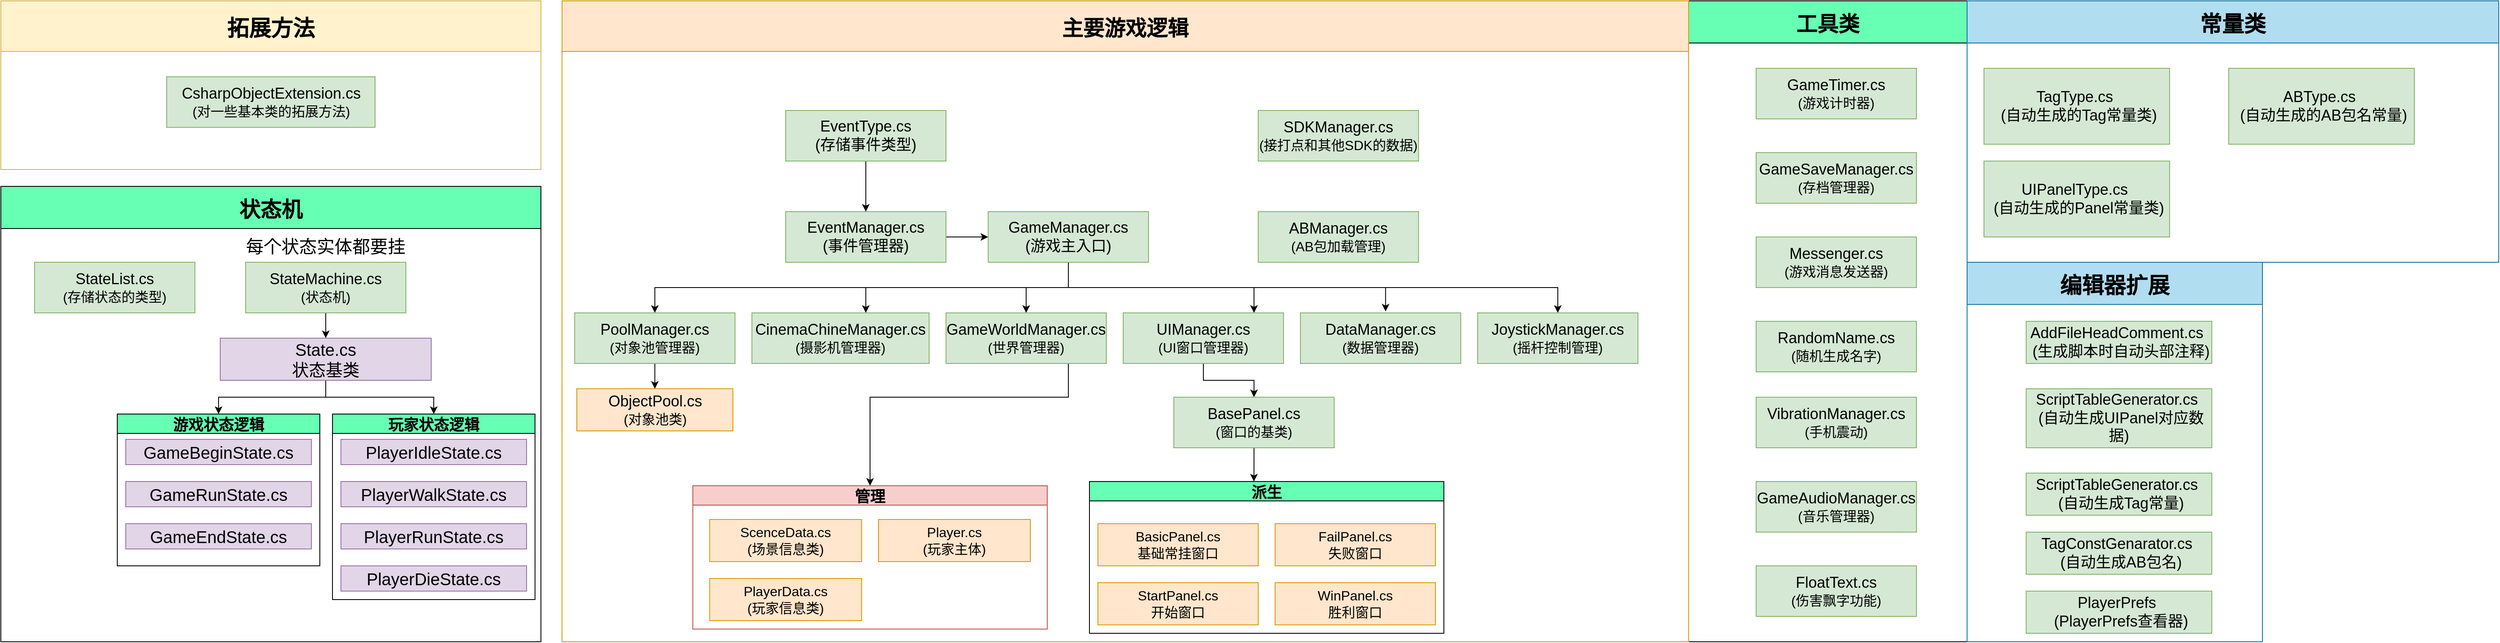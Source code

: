 <mxfile version="17.4.0" type="device"><diagram id="PD58x6nu1lP34aBe0kV5" name="Page-1"><mxGraphModel dx="2881" dy="2189" grid="1" gridSize="10" guides="1" tooltips="1" connect="1" arrows="1" fold="1" page="1" pageScale="1" pageWidth="850" pageHeight="1100" math="0" shadow="0"><root><mxCell id="0"/><mxCell id="1" parent="0"/><mxCell id="rafkfWrMTblT3VU8hLfe-6" style="edgeStyle=orthogonalEdgeStyle;rounded=0;orthogonalLoop=1;jettySize=auto;html=1;entryX=0.5;entryY=0;entryDx=0;entryDy=0;" parent="1" source="rafkfWrMTblT3VU8hLfe-1" target="rafkfWrMTblT3VU8hLfe-3" edge="1"><mxGeometry relative="1" as="geometry"/></mxCell><mxCell id="rafkfWrMTblT3VU8hLfe-7" style="edgeStyle=orthogonalEdgeStyle;rounded=0;orthogonalLoop=1;jettySize=auto;html=1;" parent="1" source="rafkfWrMTblT3VU8hLfe-1" target="rafkfWrMTblT3VU8hLfe-5" edge="1"><mxGeometry relative="1" as="geometry"><Array as="points"><mxPoint x="455" y="130"/><mxPoint x="215" y="130"/></Array></mxGeometry></mxCell><mxCell id="rafkfWrMTblT3VU8hLfe-12" style="edgeStyle=orthogonalEdgeStyle;rounded=0;orthogonalLoop=1;jettySize=auto;html=1;" parent="1" source="rafkfWrMTblT3VU8hLfe-1" target="rafkfWrMTblT3VU8hLfe-11" edge="1"><mxGeometry relative="1" as="geometry"><Array as="points"><mxPoint x="455" y="130"/><mxPoint x="675" y="130"/></Array></mxGeometry></mxCell><mxCell id="rafkfWrMTblT3VU8hLfe-14" style="edgeStyle=orthogonalEdgeStyle;rounded=0;orthogonalLoop=1;jettySize=auto;html=1;" parent="1" source="rafkfWrMTblT3VU8hLfe-1" target="rafkfWrMTblT3VU8hLfe-13" edge="1"><mxGeometry relative="1" as="geometry"><Array as="points"><mxPoint x="455" y="130"/><mxPoint x="-35" y="130"/></Array></mxGeometry></mxCell><mxCell id="IiY8WgHdZZpR-RD5K51J-9" style="edgeStyle=orthogonalEdgeStyle;rounded=0;orthogonalLoop=1;jettySize=auto;html=1;entryX=0.531;entryY=-0.028;entryDx=0;entryDy=0;entryPerimeter=0;" edge="1" parent="1" source="rafkfWrMTblT3VU8hLfe-1" target="rafkfWrMTblT3VU8hLfe-15"><mxGeometry relative="1" as="geometry"><Array as="points"><mxPoint x="455" y="130"/><mxPoint x="831" y="130"/></Array></mxGeometry></mxCell><mxCell id="IiY8WgHdZZpR-RD5K51J-11" style="edgeStyle=orthogonalEdgeStyle;rounded=0;orthogonalLoop=1;jettySize=auto;html=1;exitX=0.5;exitY=1;exitDx=0;exitDy=0;" edge="1" parent="1" source="rafkfWrMTblT3VU8hLfe-1" target="IiY8WgHdZZpR-RD5K51J-4"><mxGeometry relative="1" as="geometry"/></mxCell><mxCell id="rafkfWrMTblT3VU8hLfe-1" value="&lt;font style=&quot;font-size: 18px&quot;&gt;GameManager.cs&lt;br&gt;(游戏主入口)&lt;/font&gt;" style="rounded=0;whiteSpace=wrap;html=1;fillColor=#d5e8d4;strokeColor=#82b366;" parent="1" vertex="1"><mxGeometry x="360" y="40" width="190" height="60" as="geometry"/></mxCell><mxCell id="rafkfWrMTblT3VU8hLfe-65" style="edgeStyle=orthogonalEdgeStyle;rounded=0;orthogonalLoop=1;jettySize=auto;html=1;entryX=0.5;entryY=0;entryDx=0;entryDy=0;" parent="1" source="rafkfWrMTblT3VU8hLfe-3" target="rafkfWrMTblT3VU8hLfe-63" edge="1"><mxGeometry relative="1" as="geometry"><Array as="points"><mxPoint x="455" y="260"/><mxPoint x="220" y="260"/></Array></mxGeometry></mxCell><mxCell id="rafkfWrMTblT3VU8hLfe-9" style="edgeStyle=orthogonalEdgeStyle;rounded=0;orthogonalLoop=1;jettySize=auto;html=1;entryX=0;entryY=0.5;entryDx=0;entryDy=0;" parent="1" source="rafkfWrMTblT3VU8hLfe-8" target="rafkfWrMTblT3VU8hLfe-1" edge="1"><mxGeometry relative="1" as="geometry"/></mxCell><mxCell id="rafkfWrMTblT3VU8hLfe-8" value="&lt;font style=&quot;font-size: 18px&quot;&gt;EventManager.cs&lt;br&gt;(事件管理器)&lt;/font&gt;" style="rounded=0;whiteSpace=wrap;html=1;fillColor=#d5e8d4;strokeColor=#82b366;" parent="1" vertex="1"><mxGeometry x="120" y="40" width="190" height="60" as="geometry"/></mxCell><mxCell id="rafkfWrMTblT3VU8hLfe-52" style="edgeStyle=orthogonalEdgeStyle;rounded=0;orthogonalLoop=1;jettySize=auto;html=1;entryX=0.5;entryY=0;entryDx=0;entryDy=0;" parent="1" source="rafkfWrMTblT3VU8hLfe-11" target="rafkfWrMTblT3VU8hLfe-51" edge="1"><mxGeometry relative="1" as="geometry"/></mxCell><mxCell id="rafkfWrMTblT3VU8hLfe-95" style="edgeStyle=orthogonalEdgeStyle;rounded=0;orthogonalLoop=1;jettySize=auto;html=1;entryX=0.5;entryY=0;entryDx=0;entryDy=0;fontSize=25;" parent="1" source="rafkfWrMTblT3VU8hLfe-13" target="rafkfWrMTblT3VU8hLfe-94" edge="1"><mxGeometry relative="1" as="geometry"/></mxCell><mxCell id="rafkfWrMTblT3VU8hLfe-13" value="&lt;span style=&quot;font-size: 18px&quot;&gt;PoolManager.cs&lt;br&gt;&lt;/span&gt;&lt;font size=&quot;3&quot;&gt;(对象池管理器)&lt;/font&gt;" style="rounded=0;whiteSpace=wrap;html=1;fillColor=#d5e8d4;strokeColor=#82b366;" parent="1" vertex="1"><mxGeometry x="-130" y="160" width="190" height="60" as="geometry"/></mxCell><mxCell id="rafkfWrMTblT3VU8hLfe-83" style="edgeStyle=orthogonalEdgeStyle;rounded=0;orthogonalLoop=1;jettySize=auto;html=1;entryX=0.5;entryY=0;entryDx=0;entryDy=0;fontSize=14;" parent="1" source="rafkfWrMTblT3VU8hLfe-29" target="rafkfWrMTblT3VU8hLfe-80" edge="1"><mxGeometry relative="1" as="geometry"/></mxCell><mxCell id="rafkfWrMTblT3VU8hLfe-29" value="&lt;span style=&quot;font-size: 18px&quot;&gt;StateMachine.cs&lt;/span&gt;&lt;br&gt;&lt;font size=&quot;3&quot;&gt;(状态机)&lt;/font&gt;" style="rounded=0;whiteSpace=wrap;html=1;fillColor=#d5e8d4;strokeColor=#82b366;" parent="1" vertex="1"><mxGeometry x="-520" y="100" width="190" height="60" as="geometry"/></mxCell><mxCell id="rafkfWrMTblT3VU8hLfe-67" style="edgeStyle=orthogonalEdgeStyle;rounded=0;orthogonalLoop=1;jettySize=auto;html=1;entryX=0.464;entryY=0;entryDx=0;entryDy=0;entryPerimeter=0;" parent="1" source="rafkfWrMTblT3VU8hLfe-51" target="rafkfWrMTblT3VU8hLfe-66" edge="1"><mxGeometry relative="1" as="geometry"/></mxCell><mxCell id="rafkfWrMTblT3VU8hLfe-51" value="&lt;span style=&quot;font-size: 18px&quot;&gt;BasePanel.cs&lt;br&gt;&lt;/span&gt;&lt;font size=&quot;3&quot;&gt;(窗口的基类)&lt;/font&gt;" style="rounded=0;whiteSpace=wrap;html=1;fillColor=#d5e8d4;strokeColor=#82b366;" parent="1" vertex="1"><mxGeometry x="580" y="260" width="190" height="60" as="geometry"/></mxCell><mxCell id="rafkfWrMTblT3VU8hLfe-63" value="管理" style="swimlane;swimlaneLine=1;rounded=0;shadow=0;glass=0;sketch=0;fillColor=#f8cecc;strokeColor=#b85450;startSize=23;fontSize=18;" parent="1" vertex="1"><mxGeometry x="10" y="365" width="420" height="170" as="geometry"><mxRectangle x="10" y="365" width="130" height="23" as="alternateBounds"/></mxGeometry></mxCell><mxCell id="rafkfWrMTblT3VU8hLfe-56" value="&lt;font style=&quot;font-size: 16px&quot;&gt;Player.cs&lt;br&gt;(玩家主体)&lt;/font&gt;" style="rounded=0;whiteSpace=wrap;html=1;fillColor=#ffe6cc;strokeColor=#d79b00;" parent="rafkfWrMTblT3VU8hLfe-63" vertex="1"><mxGeometry x="220" y="40" width="180" height="50" as="geometry"/></mxCell><mxCell id="rafkfWrMTblT3VU8hLfe-55" value="&lt;font style=&quot;font-size: 16px&quot;&gt;ScenceData.cs&lt;br&gt;(场景信息类)&lt;/font&gt;" style="rounded=0;whiteSpace=wrap;html=1;fillColor=#ffe6cc;strokeColor=#d79b00;" parent="rafkfWrMTblT3VU8hLfe-63" vertex="1"><mxGeometry x="20" y="40" width="180" height="50" as="geometry"/></mxCell><mxCell id="rafkfWrMTblT3VU8hLfe-57" value="&lt;font style=&quot;font-size: 16px&quot;&gt;PlayerData.cs&lt;br&gt;(玩家信息类)&lt;/font&gt;" style="rounded=0;whiteSpace=wrap;html=1;fillColor=#ffe6cc;strokeColor=#d79b00;" parent="rafkfWrMTblT3VU8hLfe-63" vertex="1"><mxGeometry x="20" y="110" width="180" height="50" as="geometry"/></mxCell><mxCell id="rafkfWrMTblT3VU8hLfe-66" value="派生" style="swimlane;rounded=0;shadow=0;glass=0;sketch=0;fillColor=#66FFB3;gradientColor=none;fontSize=18;" parent="1" vertex="1"><mxGeometry x="480" y="360" width="420" height="180" as="geometry"><mxRectangle x="480" y="360" width="60" height="23" as="alternateBounds"/></mxGeometry></mxCell><mxCell id="rafkfWrMTblT3VU8hLfe-19" value="&lt;span style=&quot;font-size: 16px&quot;&gt;BasicPanel.cs&lt;br&gt;基础常挂窗口&lt;br&gt;&lt;/span&gt;" style="rounded=0;whiteSpace=wrap;html=1;fillColor=#ffe6cc;strokeColor=#d79b00;" parent="rafkfWrMTblT3VU8hLfe-66" vertex="1"><mxGeometry x="10" y="50" width="190" height="50" as="geometry"/></mxCell><mxCell id="rafkfWrMTblT3VU8hLfe-20" value="&lt;span style=&quot;font-size: 16px&quot;&gt;StartPanel.cs&lt;br&gt;开始窗口&lt;br&gt;&lt;/span&gt;" style="rounded=0;whiteSpace=wrap;html=1;fillColor=#ffe6cc;strokeColor=#d79b00;" parent="rafkfWrMTblT3VU8hLfe-66" vertex="1"><mxGeometry x="10" y="120" width="190" height="50" as="geometry"/></mxCell><mxCell id="rafkfWrMTblT3VU8hLfe-17" value="&lt;span style=&quot;font-size: 16px&quot;&gt;WinPanel.cs&lt;br&gt;胜利窗口&lt;br&gt;&lt;/span&gt;" style="rounded=0;whiteSpace=wrap;html=1;fillColor=#ffe6cc;strokeColor=#d79b00;" parent="rafkfWrMTblT3VU8hLfe-66" vertex="1"><mxGeometry x="220" y="120" width="190" height="50" as="geometry"/></mxCell><mxCell id="rafkfWrMTblT3VU8hLfe-18" value="&lt;span style=&quot;font-size: 16px&quot;&gt;FailPanel.cs&lt;br&gt;失败窗口&lt;br&gt;&lt;/span&gt;" style="rounded=0;whiteSpace=wrap;html=1;fillColor=#ffe6cc;strokeColor=#d79b00;" parent="rafkfWrMTblT3VU8hLfe-66" vertex="1"><mxGeometry x="220" y="50" width="190" height="50" as="geometry"/></mxCell><mxCell id="rafkfWrMTblT3VU8hLfe-70" style="edgeStyle=orthogonalEdgeStyle;rounded=0;orthogonalLoop=1;jettySize=auto;html=1;" parent="1" source="rafkfWrMTblT3VU8hLfe-69" target="rafkfWrMTblT3VU8hLfe-8" edge="1"><mxGeometry relative="1" as="geometry"/></mxCell><mxCell id="rafkfWrMTblT3VU8hLfe-69" value="&lt;font style=&quot;font-size: 18px&quot;&gt;EventType.cs&lt;br&gt;(存储事件类型)&lt;/font&gt;" style="rounded=0;whiteSpace=wrap;html=1;fillColor=#d5e8d4;strokeColor=#82b366;" parent="1" vertex="1"><mxGeometry x="120" y="-80" width="190" height="60" as="geometry"/></mxCell><mxCell id="rafkfWrMTblT3VU8hLfe-71" value="游戏状态逻辑" style="swimlane;rounded=0;shadow=0;glass=0;sketch=0;fillColor=#66FFB3;gradientColor=none;fontSize=18;" parent="1" vertex="1"><mxGeometry x="-672" y="280" width="240" height="180" as="geometry"/></mxCell><mxCell id="rafkfWrMTblT3VU8hLfe-37" value="&lt;font style=&quot;font-size: 20px&quot;&gt;GameBeginState.cs&lt;/font&gt;" style="text;html=1;strokeColor=#9673a6;fillColor=#e1d5e7;align=center;verticalAlign=middle;whiteSpace=wrap;rounded=0;" parent="rafkfWrMTblT3VU8hLfe-71" vertex="1"><mxGeometry x="10" y="30" width="220" height="30" as="geometry"/></mxCell><mxCell id="rafkfWrMTblT3VU8hLfe-36" value="&lt;font style=&quot;font-size: 20px&quot;&gt;GameRunState.cs&lt;/font&gt;" style="text;html=1;strokeColor=#9673a6;fillColor=#e1d5e7;align=center;verticalAlign=middle;whiteSpace=wrap;rounded=0;" parent="rafkfWrMTblT3VU8hLfe-71" vertex="1"><mxGeometry x="10" y="80" width="220" height="30" as="geometry"/></mxCell><mxCell id="rafkfWrMTblT3VU8hLfe-38" value="&lt;font style=&quot;font-size: 20px&quot;&gt;GameEndState.cs&lt;/font&gt;" style="text;html=1;strokeColor=#9673a6;fillColor=#e1d5e7;align=center;verticalAlign=middle;whiteSpace=wrap;rounded=0;" parent="rafkfWrMTblT3VU8hLfe-71" vertex="1"><mxGeometry x="10" y="130" width="220" height="30" as="geometry"/></mxCell><mxCell id="rafkfWrMTblT3VU8hLfe-73" value="玩家状态逻辑" style="swimlane;rounded=0;shadow=0;glass=0;sketch=0;fontSize=18;fillColor=#66FFB3;gradientColor=none;" parent="1" vertex="1"><mxGeometry x="-417" y="280" width="240" height="220" as="geometry"><mxRectangle x="-417" y="280" width="120" height="23" as="alternateBounds"/></mxGeometry></mxCell><mxCell id="rafkfWrMTblT3VU8hLfe-33" value="&lt;font style=&quot;font-size: 20px&quot;&gt;PlayerIdleState.cs&lt;/font&gt;" style="text;html=1;strokeColor=#9673a6;fillColor=#e1d5e7;align=center;verticalAlign=middle;whiteSpace=wrap;rounded=0;" parent="rafkfWrMTblT3VU8hLfe-73" vertex="1"><mxGeometry x="10" y="30" width="220" height="30" as="geometry"/></mxCell><mxCell id="rafkfWrMTblT3VU8hLfe-34" value="&lt;font style=&quot;font-size: 20px&quot;&gt;PlayerRunState.cs&lt;/font&gt;" style="text;html=1;strokeColor=#9673a6;fillColor=#e1d5e7;align=center;verticalAlign=middle;whiteSpace=wrap;rounded=0;" parent="rafkfWrMTblT3VU8hLfe-73" vertex="1"><mxGeometry x="10" y="130" width="220" height="30" as="geometry"/></mxCell><mxCell id="rafkfWrMTblT3VU8hLfe-32" value="&lt;font style=&quot;font-size: 20px&quot;&gt;PlayerWalkState.cs&lt;/font&gt;" style="text;html=1;strokeColor=#9673a6;fillColor=#e1d5e7;align=center;verticalAlign=middle;whiteSpace=wrap;rounded=0;" parent="rafkfWrMTblT3VU8hLfe-73" vertex="1"><mxGeometry x="10" y="80" width="220" height="30" as="geometry"/></mxCell><mxCell id="rafkfWrMTblT3VU8hLfe-31" value="&lt;font style=&quot;font-size: 20px&quot;&gt;PlayerDieState.cs&lt;/font&gt;" style="text;html=1;strokeColor=#9673a6;fillColor=#e1d5e7;align=center;verticalAlign=middle;whiteSpace=wrap;rounded=0;" parent="rafkfWrMTblT3VU8hLfe-73" vertex="1"><mxGeometry x="10" y="180" width="220" height="30" as="geometry"/></mxCell><mxCell id="rafkfWrMTblT3VU8hLfe-81" style="edgeStyle=orthogonalEdgeStyle;rounded=0;orthogonalLoop=1;jettySize=auto;html=1;entryX=0.5;entryY=0;entryDx=0;entryDy=0;fontSize=14;" parent="1" source="rafkfWrMTblT3VU8hLfe-80" target="rafkfWrMTblT3VU8hLfe-71" edge="1"><mxGeometry relative="1" as="geometry"><Array as="points"><mxPoint x="-425" y="260"/><mxPoint x="-552" y="260"/></Array></mxGeometry></mxCell><mxCell id="rafkfWrMTblT3VU8hLfe-82" style="edgeStyle=orthogonalEdgeStyle;rounded=0;orthogonalLoop=1;jettySize=auto;html=1;fontSize=14;" parent="1" source="rafkfWrMTblT3VU8hLfe-80" target="rafkfWrMTblT3VU8hLfe-73" edge="1"><mxGeometry relative="1" as="geometry"><Array as="points"><mxPoint x="-425" y="260"/><mxPoint x="-297" y="260"/></Array></mxGeometry></mxCell><mxCell id="rafkfWrMTblT3VU8hLfe-80" value="&lt;font style=&quot;font-size: 20px&quot;&gt;State.cs&lt;br&gt;状态基类&lt;br&gt;&lt;/font&gt;" style="text;html=1;strokeColor=#9673a6;fillColor=#e1d5e7;align=center;verticalAlign=middle;whiteSpace=wrap;rounded=0;" parent="1" vertex="1"><mxGeometry x="-550" y="190" width="250" height="50" as="geometry"/></mxCell><mxCell id="rafkfWrMTblT3VU8hLfe-84" value="&lt;span style=&quot;font-size: 18px&quot;&gt;StateList.cs&lt;/span&gt;&lt;br&gt;&lt;font size=&quot;3&quot;&gt;(存储状态的类型)&lt;/font&gt;" style="rounded=0;whiteSpace=wrap;html=1;fillColor=#d5e8d4;strokeColor=#82b366;" parent="1" vertex="1"><mxGeometry x="-770" y="100" width="190" height="60" as="geometry"/></mxCell><mxCell id="rafkfWrMTblT3VU8hLfe-85" value="状态机" style="swimlane;rounded=0;shadow=0;glass=0;sketch=0;fontSize=25;fillColor=#66FFB3;gradientColor=none;startSize=50;" parent="1" vertex="1"><mxGeometry x="-810" y="10" width="640" height="540" as="geometry"/></mxCell><mxCell id="rafkfWrMTblT3VU8hLfe-78" value="&lt;font style=&quot;font-size: 21px&quot;&gt;每个状态实体都要挂&lt;/font&gt;" style="text;html=1;strokeColor=none;fillColor=none;align=center;verticalAlign=middle;whiteSpace=wrap;rounded=0;shadow=0;glass=0;sketch=0;fontSize=14;" parent="rafkfWrMTblT3VU8hLfe-85" vertex="1"><mxGeometry x="275" y="50" width="220" height="42.5" as="geometry"/></mxCell><mxCell id="rafkfWrMTblT3VU8hLfe-90" value="工具类" style="swimlane;rounded=0;shadow=0;glass=0;sketch=0;fontSize=25;fillColor=#66FFB3;gradientColor=none;startSize=50;" parent="1" vertex="1"><mxGeometry x="1190" y="-210" width="330" height="760" as="geometry"><mxRectangle x="1070" y="-20" width="110" height="50" as="alternateBounds"/></mxGeometry></mxCell><mxCell id="rafkfWrMTblT3VU8hLfe-21" value="&lt;span style=&quot;font-size: 18px&quot;&gt;GameSaveManager.cs&lt;br&gt;&lt;/span&gt;&lt;font size=&quot;3&quot;&gt;(存档管理器)&lt;/font&gt;" style="rounded=0;whiteSpace=wrap;html=1;fillColor=#d5e8d4;strokeColor=#82b366;" parent="rafkfWrMTblT3VU8hLfe-90" vertex="1"><mxGeometry x="80" y="180" width="190" height="60" as="geometry"/></mxCell><mxCell id="rafkfWrMTblT3VU8hLfe-47" value="&lt;span style=&quot;font-size: 18px&quot;&gt;GameTimer.cs&lt;br&gt;&lt;/span&gt;&lt;font size=&quot;3&quot;&gt;(游戏计时器)&lt;/font&gt;" style="rounded=0;whiteSpace=wrap;html=1;fillColor=#d5e8d4;strokeColor=#82b366;" parent="rafkfWrMTblT3VU8hLfe-90" vertex="1"><mxGeometry x="80" y="80" width="190" height="60" as="geometry"/></mxCell><mxCell id="rafkfWrMTblT3VU8hLfe-48" value="&lt;span style=&quot;font-size: 18px&quot;&gt;Messenger.cs&lt;br&gt;&lt;/span&gt;&lt;font size=&quot;3&quot;&gt;(游戏消息发送器)&lt;/font&gt;" style="rounded=0;whiteSpace=wrap;html=1;fillColor=#d5e8d4;strokeColor=#82b366;" parent="rafkfWrMTblT3VU8hLfe-90" vertex="1"><mxGeometry x="80" y="280" width="190" height="60" as="geometry"/></mxCell><mxCell id="rafkfWrMTblT3VU8hLfe-49" value="&lt;span style=&quot;font-size: 18px&quot;&gt;RandomName.cs&lt;br&gt;&lt;/span&gt;&lt;font size=&quot;3&quot;&gt;(随机生成名字)&lt;/font&gt;" style="rounded=0;whiteSpace=wrap;html=1;fillColor=#d5e8d4;strokeColor=#82b366;" parent="rafkfWrMTblT3VU8hLfe-90" vertex="1"><mxGeometry x="80" y="380" width="190" height="60" as="geometry"/></mxCell><mxCell id="rafkfWrMTblT3VU8hLfe-68" value="&lt;span style=&quot;font-size: 18px&quot;&gt;VibrationManager.cs&lt;br&gt;&lt;/span&gt;&lt;font size=&quot;3&quot;&gt;(手机震动)&lt;/font&gt;" style="rounded=0;whiteSpace=wrap;html=1;fillColor=#d5e8d4;strokeColor=#82b366;" parent="rafkfWrMTblT3VU8hLfe-90" vertex="1"><mxGeometry x="80" y="470" width="190" height="60" as="geometry"/></mxCell><mxCell id="iKFndYPZVYjT0DaW53Pk-9" value="&lt;span style=&quot;font-size: 18px&quot;&gt;GameAudioManager.cs&lt;br&gt;&lt;/span&gt;&lt;font size=&quot;3&quot;&gt;(音乐管理器)&lt;/font&gt;" style="rounded=0;whiteSpace=wrap;html=1;fillColor=#d5e8d4;strokeColor=#82b366;" parent="rafkfWrMTblT3VU8hLfe-90" vertex="1"><mxGeometry x="80" y="570" width="190" height="60" as="geometry"/></mxCell><mxCell id="IiY8WgHdZZpR-RD5K51J-2" value="&lt;span style=&quot;font-size: 18px&quot;&gt;&lt;font style=&quot;vertical-align: inherit&quot;&gt;&lt;font style=&quot;vertical-align: inherit&quot;&gt;FloatText.cs &lt;/font&gt;&lt;/font&gt;&lt;br&gt;&lt;/span&gt;&lt;font size=&quot;3&quot;&gt;&lt;font style=&quot;vertical-align: inherit&quot;&gt;&lt;font style=&quot;vertical-align: inherit&quot;&gt;(伤害飘字功能)&lt;/font&gt;&lt;/font&gt;&lt;/font&gt;" style="rounded=0;whiteSpace=wrap;html=1;fillColor=#d5e8d4;strokeColor=#82b366;" vertex="1" parent="rafkfWrMTblT3VU8hLfe-90"><mxGeometry x="80" y="670" width="190" height="60" as="geometry"/></mxCell><mxCell id="rafkfWrMTblT3VU8hLfe-91" value="主要游戏逻辑" style="swimlane;rounded=0;shadow=0;glass=0;sketch=0;fontSize=25;fillColor=#ffe6cc;startSize=60;strokeColor=#d79b00;" parent="1" vertex="1"><mxGeometry x="-145" y="-210" width="1335" height="760" as="geometry"/></mxCell><mxCell id="rafkfWrMTblT3VU8hLfe-15" value="&lt;span style=&quot;font-size: 18px&quot;&gt;DataManager.cs&lt;br&gt;&lt;/span&gt;&lt;font size=&quot;3&quot;&gt;(数据管理器)&lt;/font&gt;" style="rounded=0;whiteSpace=wrap;html=1;fillColor=#d5e8d4;strokeColor=#82b366;" parent="rafkfWrMTblT3VU8hLfe-91" vertex="1"><mxGeometry x="875" y="370" width="190" height="60" as="geometry"/></mxCell><mxCell id="rafkfWrMTblT3VU8hLfe-94" value="&lt;span style=&quot;font-size: 18px&quot;&gt;ObjectPool.cs&lt;/span&gt;&lt;br&gt;&lt;font size=&quot;3&quot;&gt;(对象池类)&lt;/font&gt;" style="rounded=0;whiteSpace=wrap;html=1;fillColor=#ffe6cc;strokeColor=#d79b00;" parent="rafkfWrMTblT3VU8hLfe-91" vertex="1"><mxGeometry x="17.5" y="460" width="185" height="50" as="geometry"/></mxCell><mxCell id="IiY8WgHdZZpR-RD5K51J-1" value="&lt;span style=&quot;font-size: 18px&quot;&gt;&lt;font style=&quot;vertical-align: inherit&quot;&gt;&lt;font style=&quot;vertical-align: inherit&quot;&gt;ABManager.cs &lt;/font&gt;&lt;/font&gt;&lt;br&gt;&lt;/span&gt;&lt;font size=&quot;3&quot;&gt;&lt;font style=&quot;vertical-align: inherit&quot;&gt;&lt;font style=&quot;vertical-align: inherit&quot;&gt;(AB包加载管理)&lt;/font&gt;&lt;/font&gt;&lt;/font&gt;" style="rounded=0;whiteSpace=wrap;html=1;fillColor=#d5e8d4;strokeColor=#82b366;" vertex="1" parent="rafkfWrMTblT3VU8hLfe-91"><mxGeometry x="825" y="250" width="190" height="60" as="geometry"/></mxCell><mxCell id="IiY8WgHdZZpR-RD5K51J-3" value="&lt;span style=&quot;font-size: 18px&quot;&gt;&lt;font style=&quot;vertical-align: inherit&quot;&gt;&lt;font style=&quot;vertical-align: inherit&quot;&gt;&lt;font style=&quot;vertical-align: inherit&quot;&gt;&lt;font style=&quot;vertical-align: inherit&quot;&gt;SDKManager.cs &lt;/font&gt;&lt;/font&gt;&lt;/font&gt;&lt;/font&gt;&lt;br&gt;&lt;/span&gt;&lt;font size=&quot;3&quot;&gt;&lt;font style=&quot;vertical-align: inherit&quot;&gt;&lt;font style=&quot;vertical-align: inherit&quot;&gt;&lt;font style=&quot;vertical-align: inherit&quot;&gt;&lt;font style=&quot;vertical-align: inherit&quot;&gt;(接打点和其他SDK的数据)&lt;/font&gt;&lt;/font&gt;&lt;/font&gt;&lt;/font&gt;&lt;/font&gt;" style="rounded=0;whiteSpace=wrap;html=1;fillColor=#d5e8d4;strokeColor=#82b366;" vertex="1" parent="rafkfWrMTblT3VU8hLfe-91"><mxGeometry x="825" y="130" width="190" height="60" as="geometry"/></mxCell><mxCell id="IiY8WgHdZZpR-RD5K51J-4" value="&lt;span style=&quot;font-size: 18px&quot;&gt;&lt;font style=&quot;vertical-align: inherit&quot;&gt;&lt;font style=&quot;vertical-align: inherit&quot;&gt;&lt;font style=&quot;vertical-align: inherit&quot;&gt;&lt;font style=&quot;vertical-align: inherit&quot;&gt;JoystickManager.cs &lt;/font&gt;&lt;/font&gt;&lt;/font&gt;&lt;/font&gt;&lt;br&gt;&lt;/span&gt;&lt;font size=&quot;3&quot;&gt;&lt;font style=&quot;vertical-align: inherit&quot;&gt;&lt;font style=&quot;vertical-align: inherit&quot;&gt;&lt;font style=&quot;vertical-align: inherit&quot;&gt;&lt;font style=&quot;vertical-align: inherit&quot;&gt;(摇杆控制管理)&lt;/font&gt;&lt;/font&gt;&lt;/font&gt;&lt;/font&gt;&lt;/font&gt;" style="rounded=0;whiteSpace=wrap;html=1;fillColor=#d5e8d4;strokeColor=#82b366;" vertex="1" parent="rafkfWrMTblT3VU8hLfe-91"><mxGeometry x="1085" y="370" width="190" height="60" as="geometry"/></mxCell><mxCell id="rafkfWrMTblT3VU8hLfe-5" value="&lt;span style=&quot;font-size: 18px&quot;&gt;CinemaChineManager.cs&lt;br&gt;&lt;/span&gt;&lt;font size=&quot;3&quot;&gt;(摄影机管理器)&lt;/font&gt;" style="rounded=0;whiteSpace=wrap;html=1;fillColor=#d5e8d4;strokeColor=#82b366;" parent="rafkfWrMTblT3VU8hLfe-91" vertex="1"><mxGeometry x="225" y="370" width="210" height="60" as="geometry"/></mxCell><mxCell id="rafkfWrMTblT3VU8hLfe-3" value="&lt;span style=&quot;font-size: 18px&quot;&gt;GameWorldManager.cs&lt;br&gt;&lt;/span&gt;&lt;font size=&quot;3&quot;&gt;(世界管理器)&lt;/font&gt;" style="rounded=0;whiteSpace=wrap;html=1;fillColor=#d5e8d4;strokeColor=#82b366;" parent="rafkfWrMTblT3VU8hLfe-91" vertex="1"><mxGeometry x="455" y="370" width="190" height="60" as="geometry"/></mxCell><mxCell id="rafkfWrMTblT3VU8hLfe-11" value="&lt;span style=&quot;font-size: 18px&quot;&gt;UIManager.cs&lt;br&gt;&lt;/span&gt;&lt;font size=&quot;3&quot;&gt;(UI窗口管理器)&lt;/font&gt;" style="rounded=0;whiteSpace=wrap;html=1;fillColor=#d5e8d4;strokeColor=#82b366;" parent="rafkfWrMTblT3VU8hLfe-91" vertex="1"><mxGeometry x="665" y="370" width="190" height="60" as="geometry"/></mxCell><mxCell id="iKFndYPZVYjT0DaW53Pk-6" value="拓展方法" style="swimlane;fontSize=26;startSize=60;fillColor=#fff2cc;strokeColor=#d6b656;" parent="1" vertex="1"><mxGeometry x="-810" y="-210" width="640" height="200" as="geometry"/></mxCell><mxCell id="iKFndYPZVYjT0DaW53Pk-8" value="&lt;span style=&quot;font-size: 18px&quot;&gt;CsharpObjectExtension.cs&lt;/span&gt;&lt;br&gt;&lt;font size=&quot;3&quot;&gt;(对一些基本类的拓展方法)&lt;/font&gt;" style="rounded=0;whiteSpace=wrap;html=1;fillColor=#d5e8d4;strokeColor=#82b366;" parent="iKFndYPZVYjT0DaW53Pk-6" vertex="1"><mxGeometry x="196.5" y="90" width="247" height="60" as="geometry"/></mxCell><mxCell id="iKFndYPZVYjT0DaW53Pk-14" value="编辑器扩展" style="swimlane;fontSize=26;startSize=50;fillColor=#b1ddf0;strokeColor=#10739e;" parent="1" vertex="1"><mxGeometry x="1520" y="100" width="350" height="450" as="geometry"/></mxCell><mxCell id="iKFndYPZVYjT0DaW53Pk-15" value="&lt;font style=&quot;font-size: 18px&quot;&gt;AddFileHeadComment.cs&amp;nbsp;&lt;br&gt;&amp;nbsp;(生成脚本时自动头部注释)&lt;/font&gt;" style="rounded=0;whiteSpace=wrap;html=1;fillColor=#d5e8d4;strokeColor=#82b366;" parent="iKFndYPZVYjT0DaW53Pk-14" vertex="1"><mxGeometry x="70" y="70" width="220" height="50" as="geometry"/></mxCell><mxCell id="iKFndYPZVYjT0DaW53Pk-16" value="&lt;font style=&quot;font-size: 18px&quot;&gt;ScriptTableGenerator.cs&amp;nbsp;&lt;br&gt;&amp;nbsp;(自动生成UIPanel对应数据)&lt;/font&gt;" style="rounded=0;whiteSpace=wrap;html=1;fillColor=#d5e8d4;strokeColor=#82b366;" parent="iKFndYPZVYjT0DaW53Pk-14" vertex="1"><mxGeometry x="70" y="150" width="220" height="70" as="geometry"/></mxCell><mxCell id="iKFndYPZVYjT0DaW53Pk-19" value="&lt;font style=&quot;font-size: 18px&quot;&gt;ScriptTableGenerator.cs&amp;nbsp;&lt;br&gt;&amp;nbsp;(自动生成Tag常量)&lt;/font&gt;" style="rounded=0;whiteSpace=wrap;html=1;fillColor=#d5e8d4;strokeColor=#82b366;" parent="iKFndYPZVYjT0DaW53Pk-14" vertex="1"><mxGeometry x="70" y="250" width="220" height="50" as="geometry"/></mxCell><mxCell id="iKFndYPZVYjT0DaW53Pk-22" value="&lt;font style=&quot;font-size: 18px&quot;&gt;PlayerPrefs&amp;nbsp;&lt;br&gt;&amp;nbsp;(PlayerPrefs查看器)&lt;/font&gt;" style="rounded=0;whiteSpace=wrap;html=1;fillColor=#d5e8d4;strokeColor=#82b366;" parent="iKFndYPZVYjT0DaW53Pk-14" vertex="1"><mxGeometry x="70" y="390" width="220" height="50" as="geometry"/></mxCell><mxCell id="IiY8WgHdZZpR-RD5K51J-13" value="&lt;font style=&quot;font-size: 18px&quot;&gt;&lt;font style=&quot;vertical-align: inherit&quot;&gt;&lt;font style=&quot;vertical-align: inherit&quot;&gt;TagConstGenarator.cs&amp;nbsp; &lt;/font&gt;&lt;/font&gt;&lt;br&gt;&lt;font style=&quot;vertical-align: inherit&quot;&gt;&lt;font style=&quot;vertical-align: inherit&quot;&gt;&amp;nbsp;(自动生成AB包名)&lt;/font&gt;&lt;/font&gt;&lt;/font&gt;" style="rounded=0;whiteSpace=wrap;html=1;fillColor=#d5e8d4;strokeColor=#82b366;" vertex="1" parent="iKFndYPZVYjT0DaW53Pk-14"><mxGeometry x="70" y="320" width="220" height="50" as="geometry"/></mxCell><mxCell id="iKFndYPZVYjT0DaW53Pk-10" value="常量类" style="swimlane;fontSize=26;startSize=50;fillColor=#b1ddf0;strokeColor=#10739e;" parent="1" vertex="1"><mxGeometry x="1520" y="-210" width="630" height="310" as="geometry"/></mxCell><mxCell id="iKFndYPZVYjT0DaW53Pk-11" value="&lt;font style=&quot;font-size: 18px&quot;&gt;TagType.cs&amp;nbsp;&lt;br&gt;&amp;nbsp;(自动生成的Tag常量类)&lt;/font&gt;" style="rounded=0;whiteSpace=wrap;html=1;fillColor=#d5e8d4;strokeColor=#82b366;" parent="iKFndYPZVYjT0DaW53Pk-10" vertex="1"><mxGeometry x="20" y="80" width="220" height="90" as="geometry"/></mxCell><mxCell id="iKFndYPZVYjT0DaW53Pk-12" value="&lt;font style=&quot;font-size: 18px&quot;&gt;UIPanelType.cs&amp;nbsp;&lt;br&gt;&amp;nbsp;(自动生成的Panel常量类)&lt;/font&gt;" style="rounded=0;whiteSpace=wrap;html=1;fillColor=#d5e8d4;strokeColor=#82b366;" parent="iKFndYPZVYjT0DaW53Pk-10" vertex="1"><mxGeometry x="20" y="190" width="220" height="90" as="geometry"/></mxCell><mxCell id="IiY8WgHdZZpR-RD5K51J-12" value="&lt;font style=&quot;font-size: 18px&quot;&gt;&lt;font style=&quot;vertical-align: inherit&quot;&gt;&lt;font style=&quot;vertical-align: inherit&quot;&gt;ABType.cs&amp;nbsp; &lt;/font&gt;&lt;/font&gt;&lt;br&gt;&lt;font style=&quot;vertical-align: inherit&quot;&gt;&lt;font style=&quot;vertical-align: inherit&quot;&gt;&amp;nbsp;(自动生成的AB包名常量)&lt;/font&gt;&lt;/font&gt;&lt;/font&gt;" style="rounded=0;whiteSpace=wrap;html=1;fillColor=#d5e8d4;strokeColor=#82b366;" vertex="1" parent="iKFndYPZVYjT0DaW53Pk-10"><mxGeometry x="310" y="80" width="220" height="90" as="geometry"/></mxCell></root></mxGraphModel></diagram></mxfile>